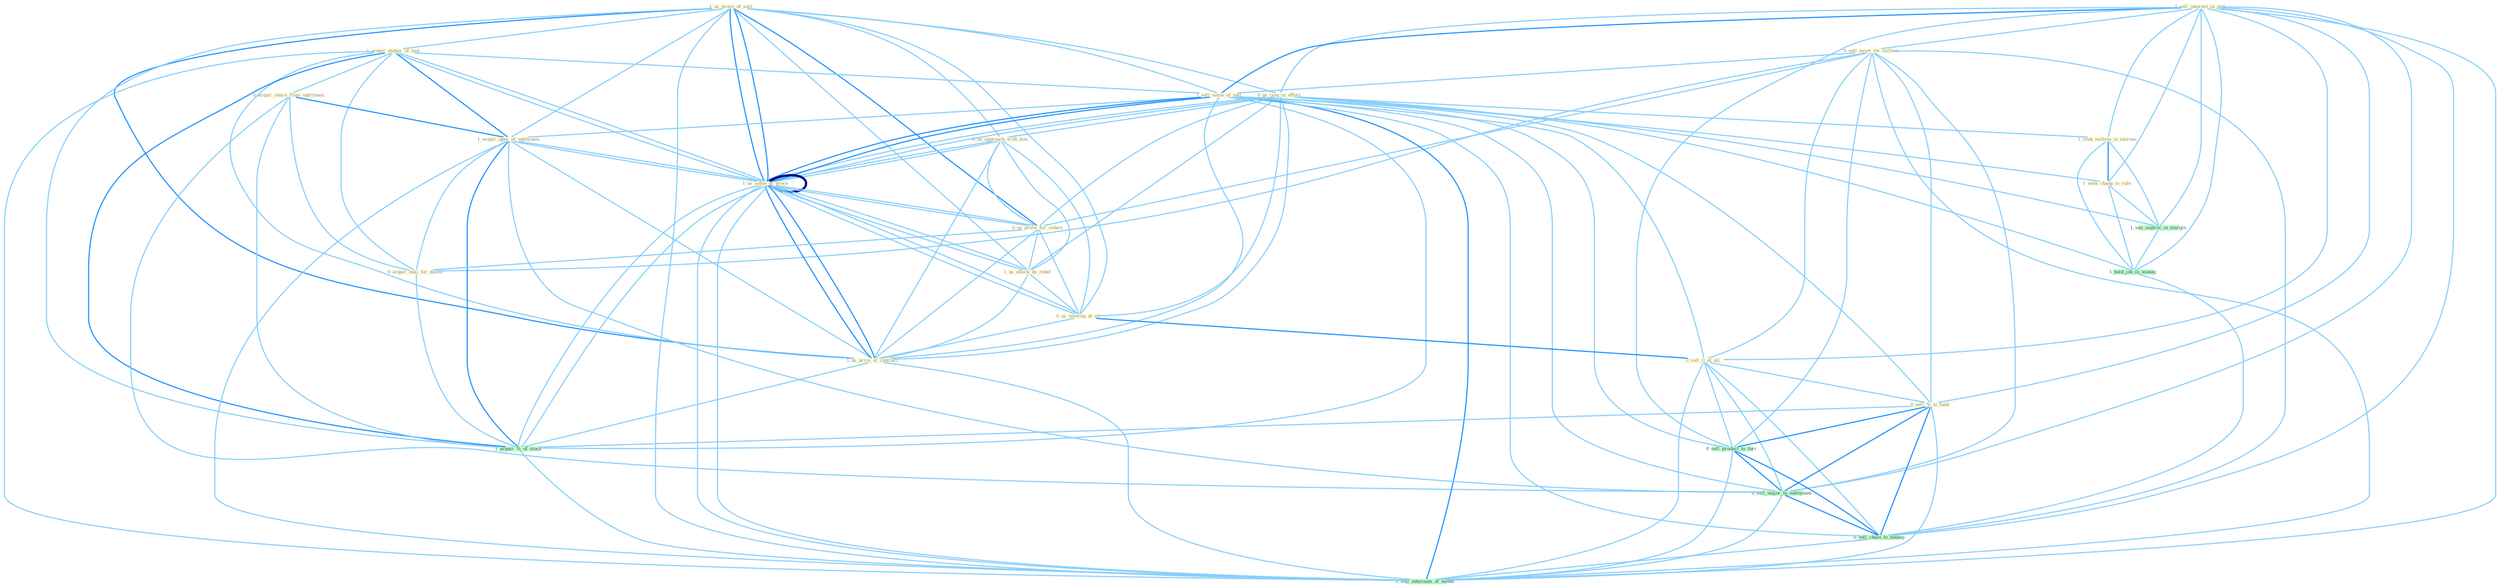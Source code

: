 Graph G{ 
    node
    [shape=polygon,style=filled,width=.5,height=.06,color="#BDFCC9",fixedsize=true,fontsize=4,
    fontcolor="#2f4f4f"];
    {node
    [color="#ffffe0", fontcolor="#8b7d6b"] "1_us_proce_of_sale " "1_sell_interest_in_unit " "0_us_issu_in_effort " "1_acquir_maker_of_tool " "0_sell_asset_for_million " "0_us_approach_with_him " "0_acquir_share_from_entitynam " "1_sell_some_of_unit " "1_seek_million_in_increas " "1_acquir_oper_of_entitynam " "1_us_some_of_proce " "0_us_proce_for_reduct " "1_us_attack_by_rebel " "0_us_leverag_at_all " "1_seek_chang_in_rule " "1_us_some_of_proce " "0_acquir_busi_for_dollar " "1_us_price_of_contract " "0_sell_it_at_all " "0_sell_%_to_fund "}
{node [color="#fff0f5", fontcolor="#b22222"]}
edge [color="#B0E2FF"];

	"1_us_proce_of_sale " -- "0_us_issu_in_effort " [w="1", color="#87cefa" ];
	"1_us_proce_of_sale " -- "1_acquir_maker_of_tool " [w="1", color="#87cefa" ];
	"1_us_proce_of_sale " -- "0_us_approach_with_him " [w="1", color="#87cefa" ];
	"1_us_proce_of_sale " -- "1_sell_some_of_unit " [w="1", color="#87cefa" ];
	"1_us_proce_of_sale " -- "1_acquir_oper_of_entitynam " [w="1", color="#87cefa" ];
	"1_us_proce_of_sale " -- "1_us_some_of_proce " [w="2", color="#1e90ff" , len=0.8];
	"1_us_proce_of_sale " -- "0_us_proce_for_reduct " [w="2", color="#1e90ff" , len=0.8];
	"1_us_proce_of_sale " -- "1_us_attack_by_rebel " [w="1", color="#87cefa" ];
	"1_us_proce_of_sale " -- "0_us_leverag_at_all " [w="1", color="#87cefa" ];
	"1_us_proce_of_sale " -- "1_us_some_of_proce " [w="2", color="#1e90ff" , len=0.8];
	"1_us_proce_of_sale " -- "1_us_price_of_contract " [w="2", color="#1e90ff" , len=0.8];
	"1_us_proce_of_sale " -- "1_acquir_%_of_stock " [w="1", color="#87cefa" ];
	"1_us_proce_of_sale " -- "1_sell_othernum_of_model " [w="1", color="#87cefa" ];
	"1_sell_interest_in_unit " -- "0_us_issu_in_effort " [w="1", color="#87cefa" ];
	"1_sell_interest_in_unit " -- "0_sell_asset_for_million " [w="1", color="#87cefa" ];
	"1_sell_interest_in_unit " -- "1_sell_some_of_unit " [w="2", color="#1e90ff" , len=0.8];
	"1_sell_interest_in_unit " -- "1_seek_million_in_increas " [w="1", color="#87cefa" ];
	"1_sell_interest_in_unit " -- "1_seek_chang_in_rule " [w="1", color="#87cefa" ];
	"1_sell_interest_in_unit " -- "0_sell_it_at_all " [w="1", color="#87cefa" ];
	"1_sell_interest_in_unit " -- "0_sell_%_to_fund " [w="1", color="#87cefa" ];
	"1_sell_interest_in_unit " -- "1_see_improv_in_margin " [w="1", color="#87cefa" ];
	"1_sell_interest_in_unit " -- "1_hold_job_in_manag " [w="1", color="#87cefa" ];
	"1_sell_interest_in_unit " -- "0_sell_product_to_forc " [w="1", color="#87cefa" ];
	"1_sell_interest_in_unit " -- "0_sell_major_to_entitynam " [w="1", color="#87cefa" ];
	"1_sell_interest_in_unit " -- "0_sell_chain_to_manag " [w="1", color="#87cefa" ];
	"1_sell_interest_in_unit " -- "1_sell_othernum_of_model " [w="1", color="#87cefa" ];
	"0_us_issu_in_effort " -- "0_us_approach_with_him " [w="1", color="#87cefa" ];
	"0_us_issu_in_effort " -- "1_seek_million_in_increas " [w="1", color="#87cefa" ];
	"0_us_issu_in_effort " -- "1_us_some_of_proce " [w="1", color="#87cefa" ];
	"0_us_issu_in_effort " -- "0_us_proce_for_reduct " [w="1", color="#87cefa" ];
	"0_us_issu_in_effort " -- "1_us_attack_by_rebel " [w="1", color="#87cefa" ];
	"0_us_issu_in_effort " -- "0_us_leverag_at_all " [w="1", color="#87cefa" ];
	"0_us_issu_in_effort " -- "1_seek_chang_in_rule " [w="1", color="#87cefa" ];
	"0_us_issu_in_effort " -- "1_us_some_of_proce " [w="1", color="#87cefa" ];
	"0_us_issu_in_effort " -- "1_us_price_of_contract " [w="1", color="#87cefa" ];
	"0_us_issu_in_effort " -- "1_see_improv_in_margin " [w="1", color="#87cefa" ];
	"0_us_issu_in_effort " -- "1_hold_job_in_manag " [w="1", color="#87cefa" ];
	"1_acquir_maker_of_tool " -- "0_acquir_share_from_entitynam " [w="1", color="#87cefa" ];
	"1_acquir_maker_of_tool " -- "1_sell_some_of_unit " [w="1", color="#87cefa" ];
	"1_acquir_maker_of_tool " -- "1_acquir_oper_of_entitynam " [w="2", color="#1e90ff" , len=0.8];
	"1_acquir_maker_of_tool " -- "1_us_some_of_proce " [w="1", color="#87cefa" ];
	"1_acquir_maker_of_tool " -- "1_us_some_of_proce " [w="1", color="#87cefa" ];
	"1_acquir_maker_of_tool " -- "0_acquir_busi_for_dollar " [w="1", color="#87cefa" ];
	"1_acquir_maker_of_tool " -- "1_us_price_of_contract " [w="1", color="#87cefa" ];
	"1_acquir_maker_of_tool " -- "1_acquir_%_of_stock " [w="2", color="#1e90ff" , len=0.8];
	"1_acquir_maker_of_tool " -- "1_sell_othernum_of_model " [w="1", color="#87cefa" ];
	"0_sell_asset_for_million " -- "1_sell_some_of_unit " [w="1", color="#87cefa" ];
	"0_sell_asset_for_million " -- "0_us_proce_for_reduct " [w="1", color="#87cefa" ];
	"0_sell_asset_for_million " -- "0_acquir_busi_for_dollar " [w="1", color="#87cefa" ];
	"0_sell_asset_for_million " -- "0_sell_it_at_all " [w="1", color="#87cefa" ];
	"0_sell_asset_for_million " -- "0_sell_%_to_fund " [w="1", color="#87cefa" ];
	"0_sell_asset_for_million " -- "0_sell_product_to_forc " [w="1", color="#87cefa" ];
	"0_sell_asset_for_million " -- "0_sell_major_to_entitynam " [w="1", color="#87cefa" ];
	"0_sell_asset_for_million " -- "0_sell_chain_to_manag " [w="1", color="#87cefa" ];
	"0_sell_asset_for_million " -- "1_sell_othernum_of_model " [w="1", color="#87cefa" ];
	"0_us_approach_with_him " -- "1_us_some_of_proce " [w="1", color="#87cefa" ];
	"0_us_approach_with_him " -- "0_us_proce_for_reduct " [w="1", color="#87cefa" ];
	"0_us_approach_with_him " -- "1_us_attack_by_rebel " [w="1", color="#87cefa" ];
	"0_us_approach_with_him " -- "0_us_leverag_at_all " [w="1", color="#87cefa" ];
	"0_us_approach_with_him " -- "1_us_some_of_proce " [w="1", color="#87cefa" ];
	"0_us_approach_with_him " -- "1_us_price_of_contract " [w="1", color="#87cefa" ];
	"0_acquir_share_from_entitynam " -- "1_acquir_oper_of_entitynam " [w="2", color="#1e90ff" , len=0.8];
	"0_acquir_share_from_entitynam " -- "0_acquir_busi_for_dollar " [w="1", color="#87cefa" ];
	"0_acquir_share_from_entitynam " -- "1_acquir_%_of_stock " [w="1", color="#87cefa" ];
	"0_acquir_share_from_entitynam " -- "0_sell_major_to_entitynam " [w="1", color="#87cefa" ];
	"1_sell_some_of_unit " -- "1_acquir_oper_of_entitynam " [w="1", color="#87cefa" ];
	"1_sell_some_of_unit " -- "1_us_some_of_proce " [w="2", color="#1e90ff" , len=0.8];
	"1_sell_some_of_unit " -- "1_us_some_of_proce " [w="2", color="#1e90ff" , len=0.8];
	"1_sell_some_of_unit " -- "1_us_price_of_contract " [w="1", color="#87cefa" ];
	"1_sell_some_of_unit " -- "0_sell_it_at_all " [w="1", color="#87cefa" ];
	"1_sell_some_of_unit " -- "0_sell_%_to_fund " [w="1", color="#87cefa" ];
	"1_sell_some_of_unit " -- "1_acquir_%_of_stock " [w="1", color="#87cefa" ];
	"1_sell_some_of_unit " -- "0_sell_product_to_forc " [w="1", color="#87cefa" ];
	"1_sell_some_of_unit " -- "0_sell_major_to_entitynam " [w="1", color="#87cefa" ];
	"1_sell_some_of_unit " -- "0_sell_chain_to_manag " [w="1", color="#87cefa" ];
	"1_sell_some_of_unit " -- "1_sell_othernum_of_model " [w="2", color="#1e90ff" , len=0.8];
	"1_seek_million_in_increas " -- "1_seek_chang_in_rule " [w="2", color="#1e90ff" , len=0.8];
	"1_seek_million_in_increas " -- "1_see_improv_in_margin " [w="1", color="#87cefa" ];
	"1_seek_million_in_increas " -- "1_hold_job_in_manag " [w="1", color="#87cefa" ];
	"1_acquir_oper_of_entitynam " -- "1_us_some_of_proce " [w="1", color="#87cefa" ];
	"1_acquir_oper_of_entitynam " -- "1_us_some_of_proce " [w="1", color="#87cefa" ];
	"1_acquir_oper_of_entitynam " -- "0_acquir_busi_for_dollar " [w="1", color="#87cefa" ];
	"1_acquir_oper_of_entitynam " -- "1_us_price_of_contract " [w="1", color="#87cefa" ];
	"1_acquir_oper_of_entitynam " -- "1_acquir_%_of_stock " [w="2", color="#1e90ff" , len=0.8];
	"1_acquir_oper_of_entitynam " -- "0_sell_major_to_entitynam " [w="1", color="#87cefa" ];
	"1_acquir_oper_of_entitynam " -- "1_sell_othernum_of_model " [w="1", color="#87cefa" ];
	"1_us_some_of_proce " -- "0_us_proce_for_reduct " [w="1", color="#87cefa" ];
	"1_us_some_of_proce " -- "1_us_attack_by_rebel " [w="1", color="#87cefa" ];
	"1_us_some_of_proce " -- "0_us_leverag_at_all " [w="1", color="#87cefa" ];
	"1_us_some_of_proce " -- "1_us_some_of_proce " [w="4", style=bold, color="#000080", len=0.4];
	"1_us_some_of_proce " -- "1_us_price_of_contract " [w="2", color="#1e90ff" , len=0.8];
	"1_us_some_of_proce " -- "1_acquir_%_of_stock " [w="1", color="#87cefa" ];
	"1_us_some_of_proce " -- "1_sell_othernum_of_model " [w="1", color="#87cefa" ];
	"0_us_proce_for_reduct " -- "1_us_attack_by_rebel " [w="1", color="#87cefa" ];
	"0_us_proce_for_reduct " -- "0_us_leverag_at_all " [w="1", color="#87cefa" ];
	"0_us_proce_for_reduct " -- "1_us_some_of_proce " [w="1", color="#87cefa" ];
	"0_us_proce_for_reduct " -- "0_acquir_busi_for_dollar " [w="1", color="#87cefa" ];
	"0_us_proce_for_reduct " -- "1_us_price_of_contract " [w="1", color="#87cefa" ];
	"1_us_attack_by_rebel " -- "0_us_leverag_at_all " [w="1", color="#87cefa" ];
	"1_us_attack_by_rebel " -- "1_us_some_of_proce " [w="1", color="#87cefa" ];
	"1_us_attack_by_rebel " -- "1_us_price_of_contract " [w="1", color="#87cefa" ];
	"0_us_leverag_at_all " -- "1_us_some_of_proce " [w="1", color="#87cefa" ];
	"0_us_leverag_at_all " -- "1_us_price_of_contract " [w="1", color="#87cefa" ];
	"0_us_leverag_at_all " -- "0_sell_it_at_all " [w="2", color="#1e90ff" , len=0.8];
	"1_seek_chang_in_rule " -- "1_see_improv_in_margin " [w="1", color="#87cefa" ];
	"1_seek_chang_in_rule " -- "1_hold_job_in_manag " [w="1", color="#87cefa" ];
	"1_us_some_of_proce " -- "1_us_price_of_contract " [w="2", color="#1e90ff" , len=0.8];
	"1_us_some_of_proce " -- "1_acquir_%_of_stock " [w="1", color="#87cefa" ];
	"1_us_some_of_proce " -- "1_sell_othernum_of_model " [w="1", color="#87cefa" ];
	"0_acquir_busi_for_dollar " -- "1_acquir_%_of_stock " [w="1", color="#87cefa" ];
	"1_us_price_of_contract " -- "1_acquir_%_of_stock " [w="1", color="#87cefa" ];
	"1_us_price_of_contract " -- "1_sell_othernum_of_model " [w="1", color="#87cefa" ];
	"0_sell_it_at_all " -- "0_sell_%_to_fund " [w="1", color="#87cefa" ];
	"0_sell_it_at_all " -- "0_sell_product_to_forc " [w="1", color="#87cefa" ];
	"0_sell_it_at_all " -- "0_sell_major_to_entitynam " [w="1", color="#87cefa" ];
	"0_sell_it_at_all " -- "0_sell_chain_to_manag " [w="1", color="#87cefa" ];
	"0_sell_it_at_all " -- "1_sell_othernum_of_model " [w="1", color="#87cefa" ];
	"0_sell_%_to_fund " -- "1_acquir_%_of_stock " [w="1", color="#87cefa" ];
	"0_sell_%_to_fund " -- "0_sell_product_to_forc " [w="2", color="#1e90ff" , len=0.8];
	"0_sell_%_to_fund " -- "0_sell_major_to_entitynam " [w="2", color="#1e90ff" , len=0.8];
	"0_sell_%_to_fund " -- "0_sell_chain_to_manag " [w="2", color="#1e90ff" , len=0.8];
	"0_sell_%_to_fund " -- "1_sell_othernum_of_model " [w="1", color="#87cefa" ];
	"1_see_improv_in_margin " -- "1_hold_job_in_manag " [w="1", color="#87cefa" ];
	"1_acquir_%_of_stock " -- "1_sell_othernum_of_model " [w="1", color="#87cefa" ];
	"1_hold_job_in_manag " -- "0_sell_chain_to_manag " [w="1", color="#87cefa" ];
	"0_sell_product_to_forc " -- "0_sell_major_to_entitynam " [w="2", color="#1e90ff" , len=0.8];
	"0_sell_product_to_forc " -- "0_sell_chain_to_manag " [w="2", color="#1e90ff" , len=0.8];
	"0_sell_product_to_forc " -- "1_sell_othernum_of_model " [w="1", color="#87cefa" ];
	"0_sell_major_to_entitynam " -- "0_sell_chain_to_manag " [w="2", color="#1e90ff" , len=0.8];
	"0_sell_major_to_entitynam " -- "1_sell_othernum_of_model " [w="1", color="#87cefa" ];
	"0_sell_chain_to_manag " -- "1_sell_othernum_of_model " [w="1", color="#87cefa" ];
}